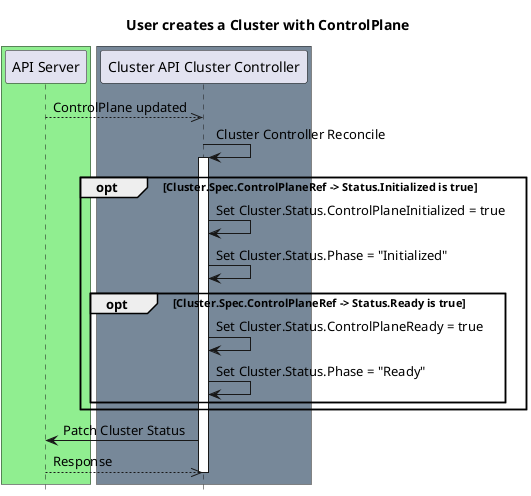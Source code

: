 @startuml
title User creates a Cluster with ControlPlane

' -- GROUPS START ---

box #lightgreen
participant "API Server"
end box

box #lightslategray
participant "Cluster API Cluster Controller"
end box

' -- GROUPS END ---

"API Server"-->>"Cluster API Cluster Controller": ControlPlane updated

"Cluster API Cluster Controller"-> "Cluster API Cluster Controller":Cluster Controller Reconcile
activate "Cluster API Cluster Controller"

opt Cluster.Spec.ControlPlaneRef -> Status.Initialized is true

"Cluster API Cluster Controller"-> "Cluster API Cluster Controller":Set Cluster.Status.ControlPlaneInitialized = true
"Cluster API Cluster Controller"-> "Cluster API Cluster Controller":Set Cluster.Status.Phase = "Initialized"

opt Cluster.Spec.ControlPlaneRef -> Status.Ready is true

"Cluster API Cluster Controller"-> "Cluster API Cluster Controller":Set Cluster.Status.ControlPlaneReady = true
"Cluster API Cluster Controller"-> "Cluster API Cluster Controller":Set Cluster.Status.Phase = "Ready"

end

end

"Cluster API Cluster Controller"->"API Server": Patch Cluster Status
"Cluster API Cluster Controller"<<--"API Server": Response

deactivate "Cluster API Cluster Controller"

hide footbox
@enduml
